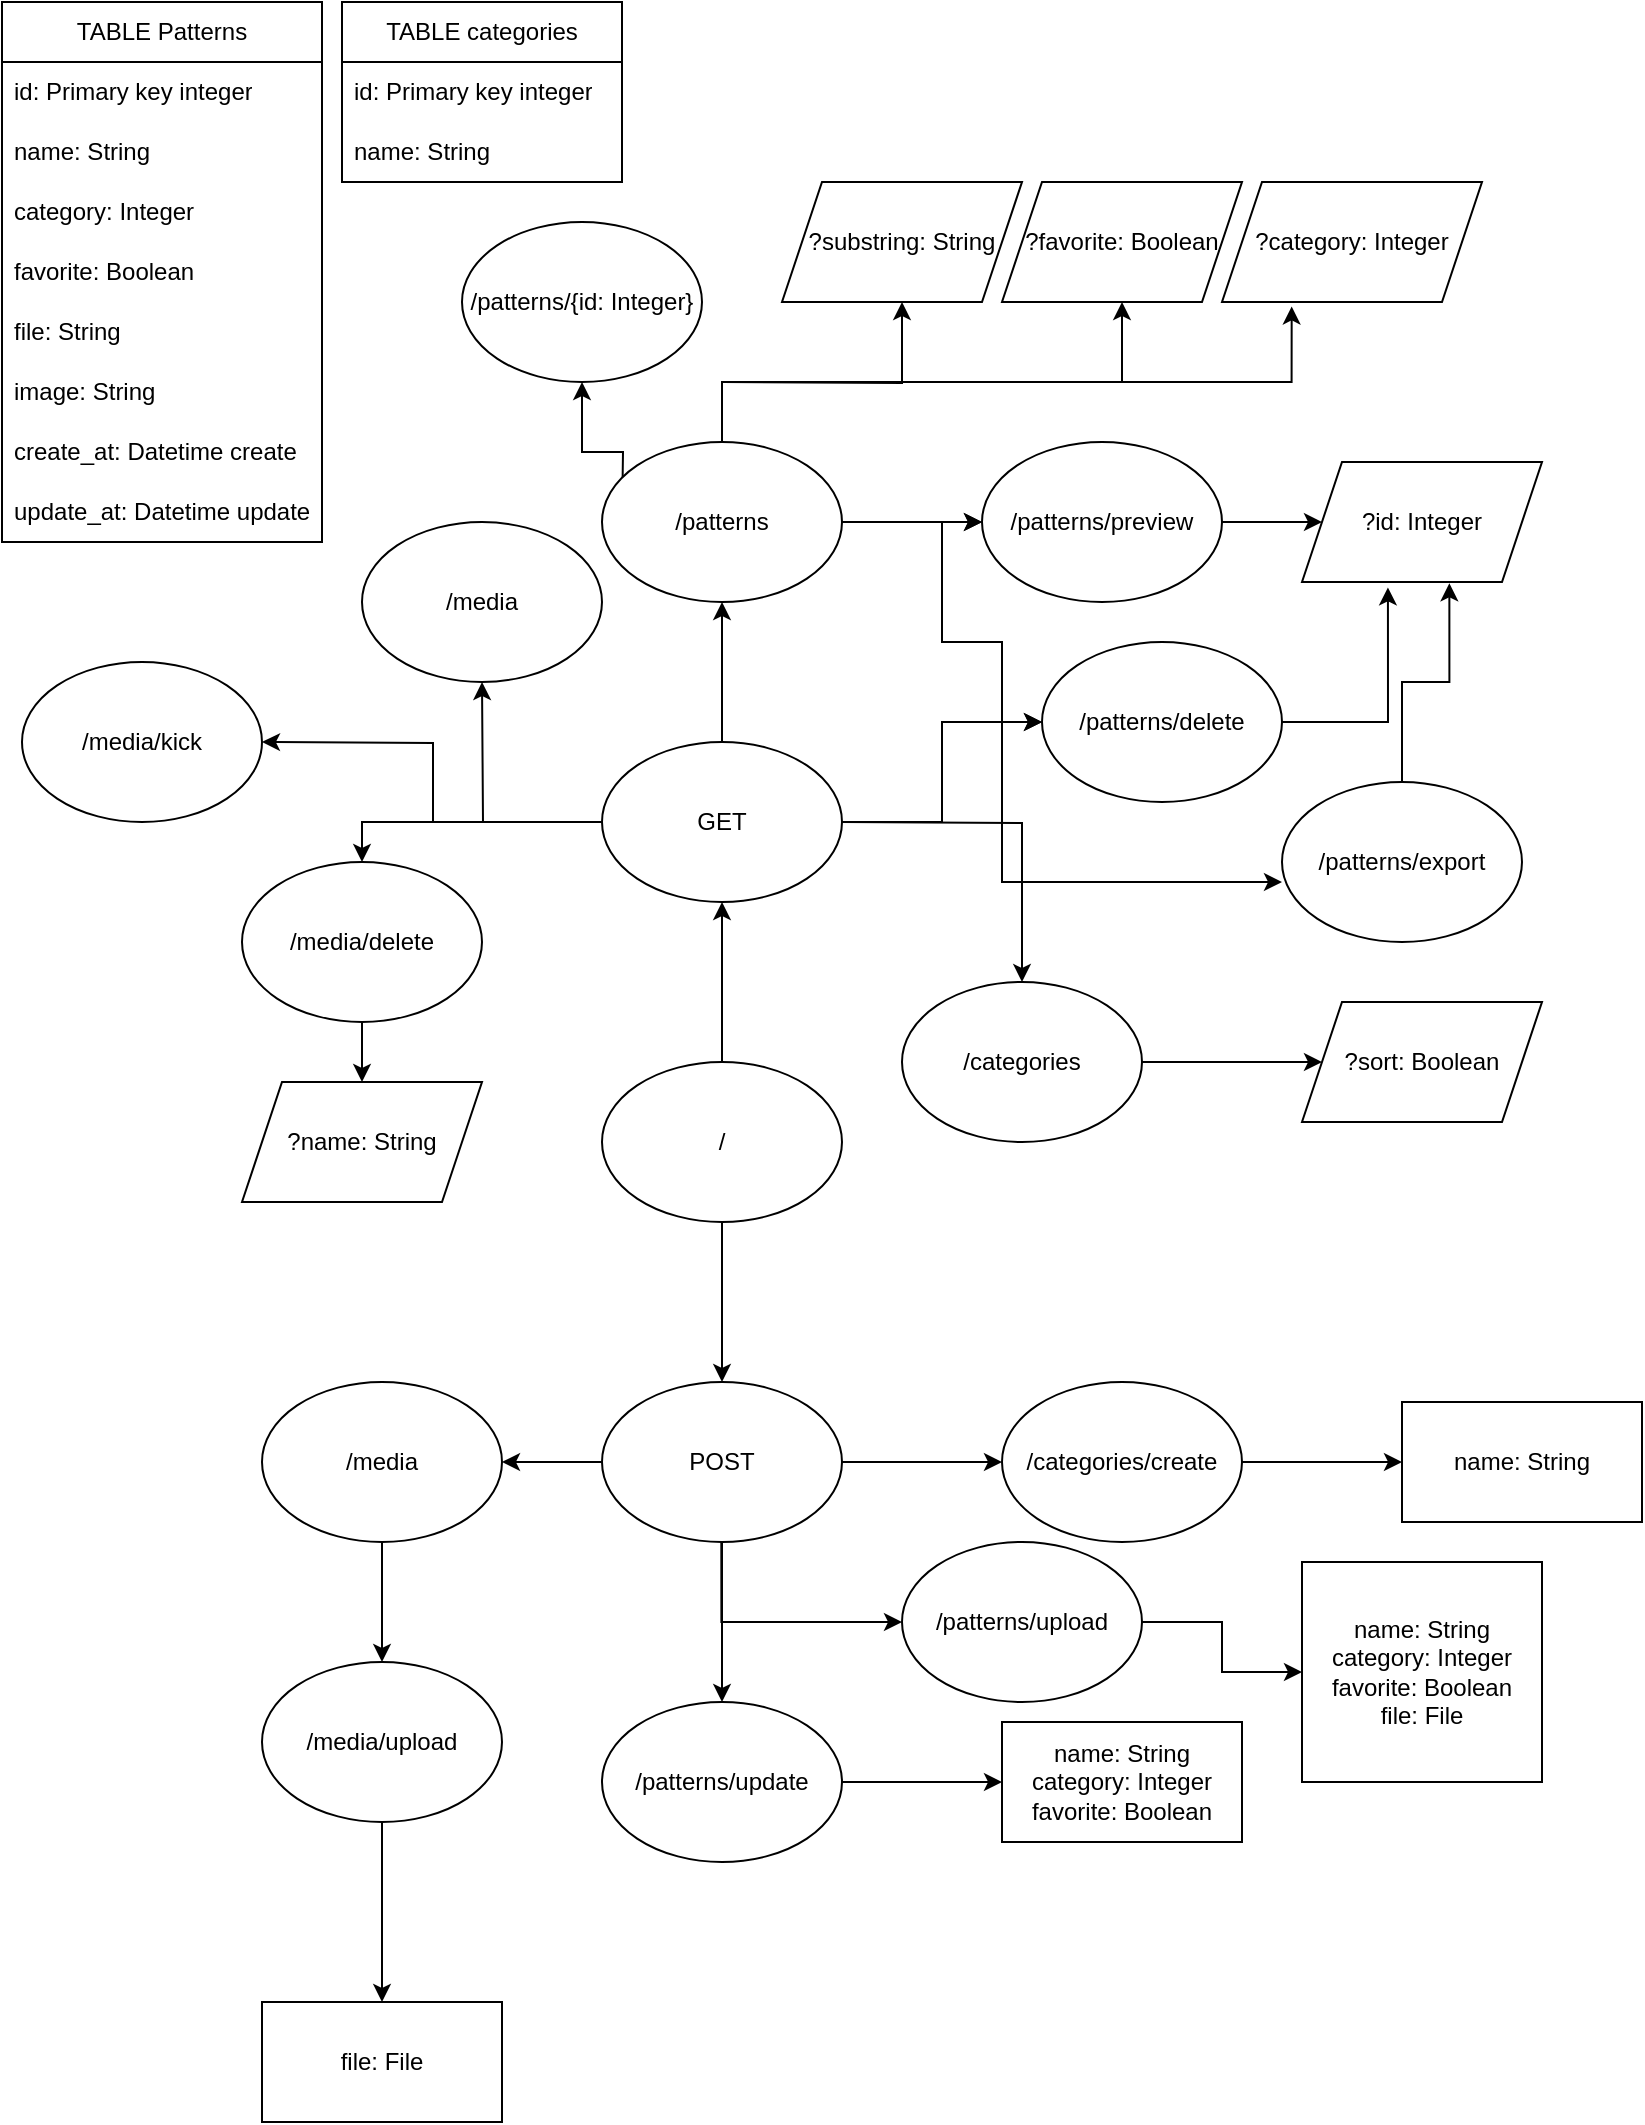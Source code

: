 <mxfile version="26.0.10">
  <diagram name="Página-1" id="NkT-k_2-5lQT9ac8saxS">
    <mxGraphModel dx="2206" dy="1160" grid="1" gridSize="10" guides="1" tooltips="1" connect="1" arrows="1" fold="1" page="1" pageScale="1" pageWidth="827" pageHeight="1169" math="0" shadow="0">
      <root>
        <mxCell id="0" />
        <mxCell id="1" parent="0" />
        <mxCell id="EcMKRn9O6Pbbp-bMpaG4-8" value="TABLE Patterns" style="swimlane;fontStyle=0;childLayout=stackLayout;horizontal=1;startSize=30;horizontalStack=0;resizeParent=1;resizeParentMax=0;resizeLast=0;collapsible=1;marginBottom=0;whiteSpace=wrap;html=1;" vertex="1" parent="1">
          <mxGeometry x="30" y="30" width="160" height="270" as="geometry">
            <mxRectangle x="20" y="30" width="130" height="30" as="alternateBounds" />
          </mxGeometry>
        </mxCell>
        <mxCell id="EcMKRn9O6Pbbp-bMpaG4-9" value="id: Primary key integer" style="text;strokeColor=none;fillColor=none;align=left;verticalAlign=middle;spacingLeft=4;spacingRight=4;overflow=hidden;points=[[0,0.5],[1,0.5]];portConstraint=eastwest;rotatable=0;whiteSpace=wrap;html=1;" vertex="1" parent="EcMKRn9O6Pbbp-bMpaG4-8">
          <mxGeometry y="30" width="160" height="30" as="geometry" />
        </mxCell>
        <mxCell id="EcMKRn9O6Pbbp-bMpaG4-10" value="name: String" style="text;strokeColor=none;fillColor=none;align=left;verticalAlign=middle;spacingLeft=4;spacingRight=4;overflow=hidden;points=[[0,0.5],[1,0.5]];portConstraint=eastwest;rotatable=0;whiteSpace=wrap;html=1;" vertex="1" parent="EcMKRn9O6Pbbp-bMpaG4-8">
          <mxGeometry y="60" width="160" height="30" as="geometry" />
        </mxCell>
        <mxCell id="EcMKRn9O6Pbbp-bMpaG4-11" value="category: Integer" style="text;strokeColor=none;fillColor=none;align=left;verticalAlign=middle;spacingLeft=4;spacingRight=4;overflow=hidden;points=[[0,0.5],[1,0.5]];portConstraint=eastwest;rotatable=0;whiteSpace=wrap;html=1;" vertex="1" parent="EcMKRn9O6Pbbp-bMpaG4-8">
          <mxGeometry y="90" width="160" height="30" as="geometry" />
        </mxCell>
        <mxCell id="EcMKRn9O6Pbbp-bMpaG4-12" value="favorite: Boolean" style="text;strokeColor=none;fillColor=none;align=left;verticalAlign=middle;spacingLeft=4;spacingRight=4;overflow=hidden;points=[[0,0.5],[1,0.5]];portConstraint=eastwest;rotatable=0;whiteSpace=wrap;html=1;" vertex="1" parent="EcMKRn9O6Pbbp-bMpaG4-8">
          <mxGeometry y="120" width="160" height="30" as="geometry" />
        </mxCell>
        <mxCell id="EcMKRn9O6Pbbp-bMpaG4-13" value="file: String" style="text;strokeColor=none;fillColor=none;align=left;verticalAlign=middle;spacingLeft=4;spacingRight=4;overflow=hidden;points=[[0,0.5],[1,0.5]];portConstraint=eastwest;rotatable=0;whiteSpace=wrap;html=1;" vertex="1" parent="EcMKRn9O6Pbbp-bMpaG4-8">
          <mxGeometry y="150" width="160" height="30" as="geometry" />
        </mxCell>
        <mxCell id="EcMKRn9O6Pbbp-bMpaG4-14" value="image: String" style="text;strokeColor=none;fillColor=none;align=left;verticalAlign=middle;spacingLeft=4;spacingRight=4;overflow=hidden;points=[[0,0.5],[1,0.5]];portConstraint=eastwest;rotatable=0;whiteSpace=wrap;html=1;" vertex="1" parent="EcMKRn9O6Pbbp-bMpaG4-8">
          <mxGeometry y="180" width="160" height="30" as="geometry" />
        </mxCell>
        <mxCell id="EcMKRn9O6Pbbp-bMpaG4-15" value="create_at: Datetime create" style="text;strokeColor=none;fillColor=none;align=left;verticalAlign=middle;spacingLeft=4;spacingRight=4;overflow=hidden;points=[[0,0.5],[1,0.5]];portConstraint=eastwest;rotatable=0;whiteSpace=wrap;html=1;" vertex="1" parent="EcMKRn9O6Pbbp-bMpaG4-8">
          <mxGeometry y="210" width="160" height="30" as="geometry" />
        </mxCell>
        <mxCell id="EcMKRn9O6Pbbp-bMpaG4-16" value="update_at: Datetime update" style="text;strokeColor=none;fillColor=none;align=left;verticalAlign=middle;spacingLeft=4;spacingRight=4;overflow=hidden;points=[[0,0.5],[1,0.5]];portConstraint=eastwest;rotatable=0;whiteSpace=wrap;html=1;" vertex="1" parent="EcMKRn9O6Pbbp-bMpaG4-8">
          <mxGeometry y="240" width="160" height="30" as="geometry" />
        </mxCell>
        <mxCell id="EcMKRn9O6Pbbp-bMpaG4-17" value="TABLE categories" style="swimlane;fontStyle=0;childLayout=stackLayout;horizontal=1;startSize=30;horizontalStack=0;resizeParent=1;resizeParentMax=0;resizeLast=0;collapsible=1;marginBottom=0;whiteSpace=wrap;html=1;" vertex="1" parent="1">
          <mxGeometry x="200" y="30" width="140" height="90" as="geometry" />
        </mxCell>
        <mxCell id="EcMKRn9O6Pbbp-bMpaG4-18" value="id: Primary key integer" style="text;strokeColor=none;fillColor=none;align=left;verticalAlign=middle;spacingLeft=4;spacingRight=4;overflow=hidden;points=[[0,0.5],[1,0.5]];portConstraint=eastwest;rotatable=0;whiteSpace=wrap;html=1;" vertex="1" parent="EcMKRn9O6Pbbp-bMpaG4-17">
          <mxGeometry y="30" width="140" height="30" as="geometry" />
        </mxCell>
        <mxCell id="EcMKRn9O6Pbbp-bMpaG4-19" value="name: String" style="text;strokeColor=none;fillColor=none;align=left;verticalAlign=middle;spacingLeft=4;spacingRight=4;overflow=hidden;points=[[0,0.5],[1,0.5]];portConstraint=eastwest;rotatable=0;whiteSpace=wrap;html=1;" vertex="1" parent="EcMKRn9O6Pbbp-bMpaG4-17">
          <mxGeometry y="60" width="140" height="30" as="geometry" />
        </mxCell>
        <mxCell id="EcMKRn9O6Pbbp-bMpaG4-23" value="" style="edgeStyle=orthogonalEdgeStyle;rounded=0;orthogonalLoop=1;jettySize=auto;html=1;" edge="1" parent="1" source="EcMKRn9O6Pbbp-bMpaG4-21" target="EcMKRn9O6Pbbp-bMpaG4-22">
          <mxGeometry relative="1" as="geometry" />
        </mxCell>
        <mxCell id="EcMKRn9O6Pbbp-bMpaG4-63" value="" style="edgeStyle=orthogonalEdgeStyle;rounded=0;orthogonalLoop=1;jettySize=auto;html=1;" edge="1" parent="1" source="EcMKRn9O6Pbbp-bMpaG4-21" target="EcMKRn9O6Pbbp-bMpaG4-62">
          <mxGeometry relative="1" as="geometry" />
        </mxCell>
        <mxCell id="EcMKRn9O6Pbbp-bMpaG4-21" value="/" style="ellipse;whiteSpace=wrap;html=1;" vertex="1" parent="1">
          <mxGeometry x="330" y="560" width="120" height="80" as="geometry" />
        </mxCell>
        <mxCell id="EcMKRn9O6Pbbp-bMpaG4-25" value="" style="edgeStyle=orthogonalEdgeStyle;rounded=0;orthogonalLoop=1;jettySize=auto;html=1;" edge="1" parent="1" source="EcMKRn9O6Pbbp-bMpaG4-22" target="EcMKRn9O6Pbbp-bMpaG4-24">
          <mxGeometry relative="1" as="geometry" />
        </mxCell>
        <mxCell id="EcMKRn9O6Pbbp-bMpaG4-53" value="" style="edgeStyle=orthogonalEdgeStyle;rounded=0;orthogonalLoop=1;jettySize=auto;html=1;" edge="1" parent="1" source="EcMKRn9O6Pbbp-bMpaG4-22" target="EcMKRn9O6Pbbp-bMpaG4-43">
          <mxGeometry relative="1" as="geometry" />
        </mxCell>
        <mxCell id="EcMKRn9O6Pbbp-bMpaG4-69" style="edgeStyle=orthogonalEdgeStyle;rounded=0;orthogonalLoop=1;jettySize=auto;html=1;entryX=0.5;entryY=0;entryDx=0;entryDy=0;" edge="1" parent="1" source="EcMKRn9O6Pbbp-bMpaG4-22" target="EcMKRn9O6Pbbp-bMpaG4-70">
          <mxGeometry relative="1" as="geometry">
            <mxPoint x="210" y="550" as="targetPoint" />
          </mxGeometry>
        </mxCell>
        <mxCell id="EcMKRn9O6Pbbp-bMpaG4-95" style="edgeStyle=orthogonalEdgeStyle;rounded=0;orthogonalLoop=1;jettySize=auto;html=1;" edge="1" parent="1" source="EcMKRn9O6Pbbp-bMpaG4-22">
          <mxGeometry relative="1" as="geometry">
            <mxPoint x="160" y="400" as="targetPoint" />
          </mxGeometry>
        </mxCell>
        <mxCell id="EcMKRn9O6Pbbp-bMpaG4-97" style="edgeStyle=orthogonalEdgeStyle;rounded=0;orthogonalLoop=1;jettySize=auto;html=1;" edge="1" parent="1" source="EcMKRn9O6Pbbp-bMpaG4-22">
          <mxGeometry relative="1" as="geometry">
            <mxPoint x="270" y="370" as="targetPoint" />
          </mxGeometry>
        </mxCell>
        <mxCell id="EcMKRn9O6Pbbp-bMpaG4-22" value="GET" style="ellipse;whiteSpace=wrap;html=1;" vertex="1" parent="1">
          <mxGeometry x="330" y="400" width="120" height="80" as="geometry" />
        </mxCell>
        <mxCell id="EcMKRn9O6Pbbp-bMpaG4-27" value="" style="edgeStyle=orthogonalEdgeStyle;rounded=0;orthogonalLoop=1;jettySize=auto;html=1;entryX=0.5;entryY=1;entryDx=0;entryDy=0;" edge="1" parent="1" target="EcMKRn9O6Pbbp-bMpaG4-26">
          <mxGeometry relative="1" as="geometry">
            <mxPoint x="390" y="220" as="sourcePoint" />
            <mxPoint x="480.016" y="150" as="targetPoint" />
          </mxGeometry>
        </mxCell>
        <mxCell id="EcMKRn9O6Pbbp-bMpaG4-32" style="edgeStyle=orthogonalEdgeStyle;rounded=0;orthogonalLoop=1;jettySize=auto;html=1;entryX=0.5;entryY=1;entryDx=0;entryDy=0;" edge="1" parent="1">
          <mxGeometry relative="1" as="geometry">
            <mxPoint x="390" y="250" as="sourcePoint" />
            <mxPoint x="590" y="180" as="targetPoint" />
            <Array as="points">
              <mxPoint x="390" y="220" />
              <mxPoint x="590" y="220" />
            </Array>
          </mxGeometry>
        </mxCell>
        <mxCell id="EcMKRn9O6Pbbp-bMpaG4-36" value="" style="edgeStyle=orthogonalEdgeStyle;rounded=0;orthogonalLoop=1;jettySize=auto;html=1;" edge="1" parent="1" source="EcMKRn9O6Pbbp-bMpaG4-24" target="EcMKRn9O6Pbbp-bMpaG4-35">
          <mxGeometry relative="1" as="geometry" />
        </mxCell>
        <mxCell id="EcMKRn9O6Pbbp-bMpaG4-37" value="" style="edgeStyle=orthogonalEdgeStyle;rounded=0;orthogonalLoop=1;jettySize=auto;html=1;" edge="1" parent="1" source="EcMKRn9O6Pbbp-bMpaG4-24" target="EcMKRn9O6Pbbp-bMpaG4-35">
          <mxGeometry relative="1" as="geometry" />
        </mxCell>
        <mxCell id="EcMKRn9O6Pbbp-bMpaG4-42" style="edgeStyle=orthogonalEdgeStyle;rounded=0;orthogonalLoop=1;jettySize=auto;html=1;" edge="1" parent="1" source="EcMKRn9O6Pbbp-bMpaG4-24" target="EcMKRn9O6Pbbp-bMpaG4-43">
          <mxGeometry relative="1" as="geometry">
            <mxPoint x="490.0" y="350" as="targetPoint" />
            <Array as="points">
              <mxPoint x="500" y="290" />
              <mxPoint x="500" y="350" />
              <mxPoint x="530" y="350" />
            </Array>
          </mxGeometry>
        </mxCell>
        <mxCell id="EcMKRn9O6Pbbp-bMpaG4-99" style="edgeStyle=orthogonalEdgeStyle;rounded=0;orthogonalLoop=1;jettySize=auto;html=1;entryX=0.5;entryY=1;entryDx=0;entryDy=0;" edge="1" parent="1" target="EcMKRn9O6Pbbp-bMpaG4-100">
          <mxGeometry relative="1" as="geometry">
            <mxPoint x="320" y="226" as="targetPoint" />
            <mxPoint x="340.0" y="289.999" as="sourcePoint" />
          </mxGeometry>
        </mxCell>
        <mxCell id="EcMKRn9O6Pbbp-bMpaG4-24" value="/patterns" style="ellipse;whiteSpace=wrap;html=1;" vertex="1" parent="1">
          <mxGeometry x="330" y="250" width="120" height="80" as="geometry" />
        </mxCell>
        <mxCell id="EcMKRn9O6Pbbp-bMpaG4-26" value="?substring: String" style="shape=parallelogram;perimeter=parallelogramPerimeter;whiteSpace=wrap;html=1;fixedSize=1;" vertex="1" parent="1">
          <mxGeometry x="420" y="120" width="120" height="60" as="geometry" />
        </mxCell>
        <mxCell id="EcMKRn9O6Pbbp-bMpaG4-28" value="?favorite: Boolean" style="shape=parallelogram;perimeter=parallelogramPerimeter;whiteSpace=wrap;html=1;fixedSize=1;" vertex="1" parent="1">
          <mxGeometry x="530" y="120" width="120" height="60" as="geometry" />
        </mxCell>
        <mxCell id="EcMKRn9O6Pbbp-bMpaG4-31" value="?category: Integer" style="shape=parallelogram;perimeter=parallelogramPerimeter;whiteSpace=wrap;html=1;fixedSize=1;" vertex="1" parent="1">
          <mxGeometry x="640" y="120" width="130" height="60" as="geometry" />
        </mxCell>
        <mxCell id="EcMKRn9O6Pbbp-bMpaG4-33" style="edgeStyle=orthogonalEdgeStyle;rounded=0;orthogonalLoop=1;jettySize=auto;html=1;entryX=0.268;entryY=1.037;entryDx=0;entryDy=0;entryPerimeter=0;" edge="1" parent="1" source="EcMKRn9O6Pbbp-bMpaG4-24" target="EcMKRn9O6Pbbp-bMpaG4-31">
          <mxGeometry relative="1" as="geometry">
            <Array as="points">
              <mxPoint x="390" y="220" />
              <mxPoint x="675" y="220" />
            </Array>
          </mxGeometry>
        </mxCell>
        <mxCell id="EcMKRn9O6Pbbp-bMpaG4-41" value="" style="edgeStyle=orthogonalEdgeStyle;rounded=0;orthogonalLoop=1;jettySize=auto;html=1;" edge="1" parent="1" source="EcMKRn9O6Pbbp-bMpaG4-35" target="EcMKRn9O6Pbbp-bMpaG4-40">
          <mxGeometry relative="1" as="geometry" />
        </mxCell>
        <mxCell id="EcMKRn9O6Pbbp-bMpaG4-35" value="/patterns/preview" style="ellipse;whiteSpace=wrap;html=1;" vertex="1" parent="1">
          <mxGeometry x="520" y="250" width="120" height="80" as="geometry" />
        </mxCell>
        <mxCell id="EcMKRn9O6Pbbp-bMpaG4-40" value="?id: Integer" style="shape=parallelogram;perimeter=parallelogramPerimeter;whiteSpace=wrap;html=1;fixedSize=1;" vertex="1" parent="1">
          <mxGeometry x="680" y="260" width="120" height="60" as="geometry" />
        </mxCell>
        <mxCell id="EcMKRn9O6Pbbp-bMpaG4-43" value="/patterns/delete" style="ellipse;whiteSpace=wrap;html=1;" vertex="1" parent="1">
          <mxGeometry x="550" y="350" width="120" height="80" as="geometry" />
        </mxCell>
        <mxCell id="EcMKRn9O6Pbbp-bMpaG4-44" style="edgeStyle=orthogonalEdgeStyle;rounded=0;orthogonalLoop=1;jettySize=auto;html=1;entryX=0.358;entryY=1.045;entryDx=0;entryDy=0;entryPerimeter=0;" edge="1" parent="1" source="EcMKRn9O6Pbbp-bMpaG4-43" target="EcMKRn9O6Pbbp-bMpaG4-40">
          <mxGeometry relative="1" as="geometry" />
        </mxCell>
        <mxCell id="EcMKRn9O6Pbbp-bMpaG4-45" value="/patterns/export" style="ellipse;whiteSpace=wrap;html=1;" vertex="1" parent="1">
          <mxGeometry x="670" y="420" width="120" height="80" as="geometry" />
        </mxCell>
        <mxCell id="EcMKRn9O6Pbbp-bMpaG4-47" style="edgeStyle=orthogonalEdgeStyle;rounded=0;orthogonalLoop=1;jettySize=auto;html=1;entryX=0;entryY=0.625;entryDx=0;entryDy=0;entryPerimeter=0;" edge="1" parent="1" target="EcMKRn9O6Pbbp-bMpaG4-45">
          <mxGeometry relative="1" as="geometry">
            <mxPoint x="550" y="440" as="targetPoint" />
            <mxPoint x="450" y="290" as="sourcePoint" />
            <Array as="points">
              <mxPoint x="500" y="290" />
              <mxPoint x="500" y="350" />
              <mxPoint x="530" y="350" />
              <mxPoint x="530" y="470" />
            </Array>
          </mxGeometry>
        </mxCell>
        <mxCell id="EcMKRn9O6Pbbp-bMpaG4-48" style="edgeStyle=orthogonalEdgeStyle;rounded=0;orthogonalLoop=1;jettySize=auto;html=1;entryX=0.614;entryY=1.011;entryDx=0;entryDy=0;entryPerimeter=0;" edge="1" parent="1" source="EcMKRn9O6Pbbp-bMpaG4-45" target="EcMKRn9O6Pbbp-bMpaG4-40">
          <mxGeometry relative="1" as="geometry" />
        </mxCell>
        <mxCell id="EcMKRn9O6Pbbp-bMpaG4-57" value="" style="edgeStyle=orthogonalEdgeStyle;rounded=0;orthogonalLoop=1;jettySize=auto;html=1;" edge="1" parent="1" source="EcMKRn9O6Pbbp-bMpaG4-54" target="EcMKRn9O6Pbbp-bMpaG4-56">
          <mxGeometry relative="1" as="geometry" />
        </mxCell>
        <mxCell id="EcMKRn9O6Pbbp-bMpaG4-54" value="/media" style="ellipse;whiteSpace=wrap;html=1;" vertex="1" parent="1">
          <mxGeometry x="160" y="720" width="120" height="80" as="geometry" />
        </mxCell>
        <mxCell id="EcMKRn9O6Pbbp-bMpaG4-66" value="" style="edgeStyle=orthogonalEdgeStyle;rounded=0;orthogonalLoop=1;jettySize=auto;html=1;" edge="1" parent="1" source="EcMKRn9O6Pbbp-bMpaG4-56" target="EcMKRn9O6Pbbp-bMpaG4-65">
          <mxGeometry relative="1" as="geometry" />
        </mxCell>
        <mxCell id="EcMKRn9O6Pbbp-bMpaG4-56" value="/media/upload" style="ellipse;whiteSpace=wrap;html=1;" vertex="1" parent="1">
          <mxGeometry x="160" y="860" width="120" height="80" as="geometry" />
        </mxCell>
        <mxCell id="EcMKRn9O6Pbbp-bMpaG4-64" style="edgeStyle=orthogonalEdgeStyle;rounded=0;orthogonalLoop=1;jettySize=auto;html=1;entryX=1;entryY=0.5;entryDx=0;entryDy=0;" edge="1" parent="1" source="EcMKRn9O6Pbbp-bMpaG4-62" target="EcMKRn9O6Pbbp-bMpaG4-54">
          <mxGeometry relative="1" as="geometry" />
        </mxCell>
        <mxCell id="EcMKRn9O6Pbbp-bMpaG4-84" value="" style="edgeStyle=orthogonalEdgeStyle;rounded=0;orthogonalLoop=1;jettySize=auto;html=1;" edge="1" parent="1" source="EcMKRn9O6Pbbp-bMpaG4-62" target="EcMKRn9O6Pbbp-bMpaG4-83">
          <mxGeometry relative="1" as="geometry" />
        </mxCell>
        <mxCell id="EcMKRn9O6Pbbp-bMpaG4-88" value="" style="edgeStyle=orthogonalEdgeStyle;rounded=0;orthogonalLoop=1;jettySize=auto;html=1;" edge="1" parent="1" source="EcMKRn9O6Pbbp-bMpaG4-62" target="EcMKRn9O6Pbbp-bMpaG4-87">
          <mxGeometry relative="1" as="geometry" />
        </mxCell>
        <mxCell id="EcMKRn9O6Pbbp-bMpaG4-62" value="POST" style="ellipse;whiteSpace=wrap;html=1;" vertex="1" parent="1">
          <mxGeometry x="330" y="720" width="120" height="80" as="geometry" />
        </mxCell>
        <mxCell id="EcMKRn9O6Pbbp-bMpaG4-65" value="file: File" style="whiteSpace=wrap;html=1;" vertex="1" parent="1">
          <mxGeometry x="160" y="1030" width="120" height="60" as="geometry" />
        </mxCell>
        <mxCell id="EcMKRn9O6Pbbp-bMpaG4-76" value="" style="edgeStyle=orthogonalEdgeStyle;rounded=0;orthogonalLoop=1;jettySize=auto;html=1;" edge="1" parent="1" source="EcMKRn9O6Pbbp-bMpaG4-70" target="EcMKRn9O6Pbbp-bMpaG4-75">
          <mxGeometry relative="1" as="geometry" />
        </mxCell>
        <mxCell id="EcMKRn9O6Pbbp-bMpaG4-70" value="/media/delete" style="ellipse;whiteSpace=wrap;html=1;" vertex="1" parent="1">
          <mxGeometry x="150" y="460" width="120" height="80" as="geometry" />
        </mxCell>
        <mxCell id="EcMKRn9O6Pbbp-bMpaG4-75" value="?name: String" style="shape=parallelogram;perimeter=parallelogramPerimeter;whiteSpace=wrap;html=1;fixedSize=1;" vertex="1" parent="1">
          <mxGeometry x="150" y="570" width="120" height="60" as="geometry" />
        </mxCell>
        <mxCell id="EcMKRn9O6Pbbp-bMpaG4-79" value="" style="edgeStyle=orthogonalEdgeStyle;rounded=0;orthogonalLoop=1;jettySize=auto;html=1;entryX=0.5;entryY=0;entryDx=0;entryDy=0;" edge="1" parent="1" target="EcMKRn9O6Pbbp-bMpaG4-80">
          <mxGeometry relative="1" as="geometry">
            <mxPoint x="450" y="440" as="sourcePoint" />
            <mxPoint x="500" y="520" as="targetPoint" />
          </mxGeometry>
        </mxCell>
        <mxCell id="EcMKRn9O6Pbbp-bMpaG4-82" value="" style="edgeStyle=orthogonalEdgeStyle;rounded=0;orthogonalLoop=1;jettySize=auto;html=1;" edge="1" parent="1" source="EcMKRn9O6Pbbp-bMpaG4-80" target="EcMKRn9O6Pbbp-bMpaG4-81">
          <mxGeometry relative="1" as="geometry" />
        </mxCell>
        <mxCell id="EcMKRn9O6Pbbp-bMpaG4-80" value="/categories" style="ellipse;whiteSpace=wrap;html=1;" vertex="1" parent="1">
          <mxGeometry x="480" y="520" width="120" height="80" as="geometry" />
        </mxCell>
        <mxCell id="EcMKRn9O6Pbbp-bMpaG4-81" value="?sort: Boolean" style="shape=parallelogram;perimeter=parallelogramPerimeter;whiteSpace=wrap;html=1;fixedSize=1;" vertex="1" parent="1">
          <mxGeometry x="680" y="530" width="120" height="60" as="geometry" />
        </mxCell>
        <mxCell id="EcMKRn9O6Pbbp-bMpaG4-86" value="" style="edgeStyle=orthogonalEdgeStyle;rounded=0;orthogonalLoop=1;jettySize=auto;html=1;" edge="1" parent="1" source="EcMKRn9O6Pbbp-bMpaG4-83" target="EcMKRn9O6Pbbp-bMpaG4-85">
          <mxGeometry relative="1" as="geometry" />
        </mxCell>
        <mxCell id="EcMKRn9O6Pbbp-bMpaG4-83" value="/categories/create" style="ellipse;whiteSpace=wrap;html=1;" vertex="1" parent="1">
          <mxGeometry x="530" y="720" width="120" height="80" as="geometry" />
        </mxCell>
        <mxCell id="EcMKRn9O6Pbbp-bMpaG4-85" value="name: String" style="whiteSpace=wrap;html=1;" vertex="1" parent="1">
          <mxGeometry x="730" y="730" width="120" height="60" as="geometry" />
        </mxCell>
        <mxCell id="EcMKRn9O6Pbbp-bMpaG4-90" value="" style="edgeStyle=orthogonalEdgeStyle;rounded=0;orthogonalLoop=1;jettySize=auto;html=1;" edge="1" parent="1" source="EcMKRn9O6Pbbp-bMpaG4-87" target="EcMKRn9O6Pbbp-bMpaG4-89">
          <mxGeometry relative="1" as="geometry" />
        </mxCell>
        <mxCell id="EcMKRn9O6Pbbp-bMpaG4-87" value="/patterns/update" style="ellipse;whiteSpace=wrap;html=1;" vertex="1" parent="1">
          <mxGeometry x="330" y="880" width="120" height="80" as="geometry" />
        </mxCell>
        <mxCell id="EcMKRn9O6Pbbp-bMpaG4-89" value="name: String&lt;div&gt;category: Integer&lt;/div&gt;&lt;div&gt;favorite: Boolean&lt;/div&gt;" style="whiteSpace=wrap;html=1;" vertex="1" parent="1">
          <mxGeometry x="530" y="890" width="120" height="60" as="geometry" />
        </mxCell>
        <mxCell id="EcMKRn9O6Pbbp-bMpaG4-91" value="" style="edgeStyle=orthogonalEdgeStyle;rounded=0;orthogonalLoop=1;jettySize=auto;html=1;entryX=0;entryY=0.5;entryDx=0;entryDy=0;" edge="1" parent="1" target="EcMKRn9O6Pbbp-bMpaG4-92">
          <mxGeometry relative="1" as="geometry">
            <mxPoint x="389.66" y="800" as="sourcePoint" />
            <mxPoint x="470" y="840" as="targetPoint" />
            <Array as="points">
              <mxPoint x="390" y="840" />
            </Array>
          </mxGeometry>
        </mxCell>
        <mxCell id="EcMKRn9O6Pbbp-bMpaG4-94" value="" style="edgeStyle=orthogonalEdgeStyle;rounded=0;orthogonalLoop=1;jettySize=auto;html=1;" edge="1" parent="1" source="EcMKRn9O6Pbbp-bMpaG4-92" target="EcMKRn9O6Pbbp-bMpaG4-93">
          <mxGeometry relative="1" as="geometry" />
        </mxCell>
        <mxCell id="EcMKRn9O6Pbbp-bMpaG4-92" value="/patterns/upload" style="ellipse;whiteSpace=wrap;html=1;" vertex="1" parent="1">
          <mxGeometry x="480" y="800" width="120" height="80" as="geometry" />
        </mxCell>
        <mxCell id="EcMKRn9O6Pbbp-bMpaG4-93" value="name: String&lt;div&gt;category: Integer&lt;/div&gt;&lt;div&gt;favorite: Boolean&lt;/div&gt;&lt;div&gt;file: File&lt;/div&gt;" style="whiteSpace=wrap;html=1;" vertex="1" parent="1">
          <mxGeometry x="680" y="810" width="120" height="110" as="geometry" />
        </mxCell>
        <mxCell id="EcMKRn9O6Pbbp-bMpaG4-96" value="/media/kick" style="ellipse;whiteSpace=wrap;html=1;" vertex="1" parent="1">
          <mxGeometry x="40" y="360" width="120" height="80" as="geometry" />
        </mxCell>
        <mxCell id="EcMKRn9O6Pbbp-bMpaG4-98" value="/media" style="ellipse;whiteSpace=wrap;html=1;" vertex="1" parent="1">
          <mxGeometry x="210" y="290" width="120" height="80" as="geometry" />
        </mxCell>
        <mxCell id="EcMKRn9O6Pbbp-bMpaG4-100" value="/patterns/{id: Integer}" style="ellipse;whiteSpace=wrap;html=1;" vertex="1" parent="1">
          <mxGeometry x="260" y="140" width="120" height="80" as="geometry" />
        </mxCell>
      </root>
    </mxGraphModel>
  </diagram>
</mxfile>

